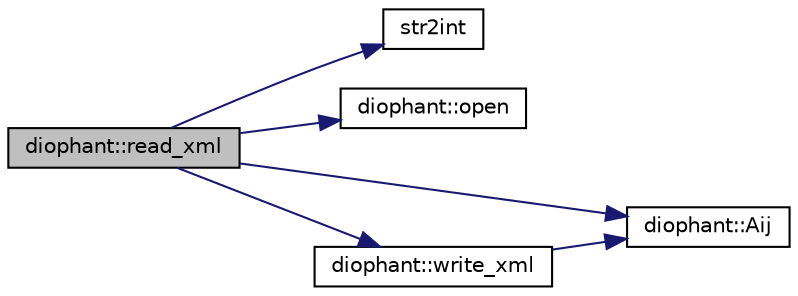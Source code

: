 digraph "diophant::read_xml"
{
  edge [fontname="Helvetica",fontsize="10",labelfontname="Helvetica",labelfontsize="10"];
  node [fontname="Helvetica",fontsize="10",shape=record];
  rankdir="LR";
  Node505 [label="diophant::read_xml",height=0.2,width=0.4,color="black", fillcolor="grey75", style="filled", fontcolor="black"];
  Node505 -> Node506 [color="midnightblue",fontsize="10",style="solid",fontname="Helvetica"];
  Node506 [label="str2int",height=0.2,width=0.4,color="black", fillcolor="white", style="filled",URL="$da/da9/galois__global_8_c.html#a76b57edec765358b6106c8ba03da8f03"];
  Node505 -> Node507 [color="midnightblue",fontsize="10",style="solid",fontname="Helvetica"];
  Node507 [label="diophant::open",height=0.2,width=0.4,color="black", fillcolor="white", style="filled",URL="$d7/d9c/classdiophant.html#a182e2928400c2e7fc01f4155cec72b57"];
  Node505 -> Node508 [color="midnightblue",fontsize="10",style="solid",fontname="Helvetica"];
  Node508 [label="diophant::Aij",height=0.2,width=0.4,color="black", fillcolor="white", style="filled",URL="$d7/d9c/classdiophant.html#af86d3bf833485e2f2d7b4a19288fc698"];
  Node505 -> Node509 [color="midnightblue",fontsize="10",style="solid",fontname="Helvetica"];
  Node509 [label="diophant::write_xml",height=0.2,width=0.4,color="black", fillcolor="white", style="filled",URL="$d7/d9c/classdiophant.html#adfbc14e5783cc749f4ddf1880aab63a0"];
  Node509 -> Node508 [color="midnightblue",fontsize="10",style="solid",fontname="Helvetica"];
}
